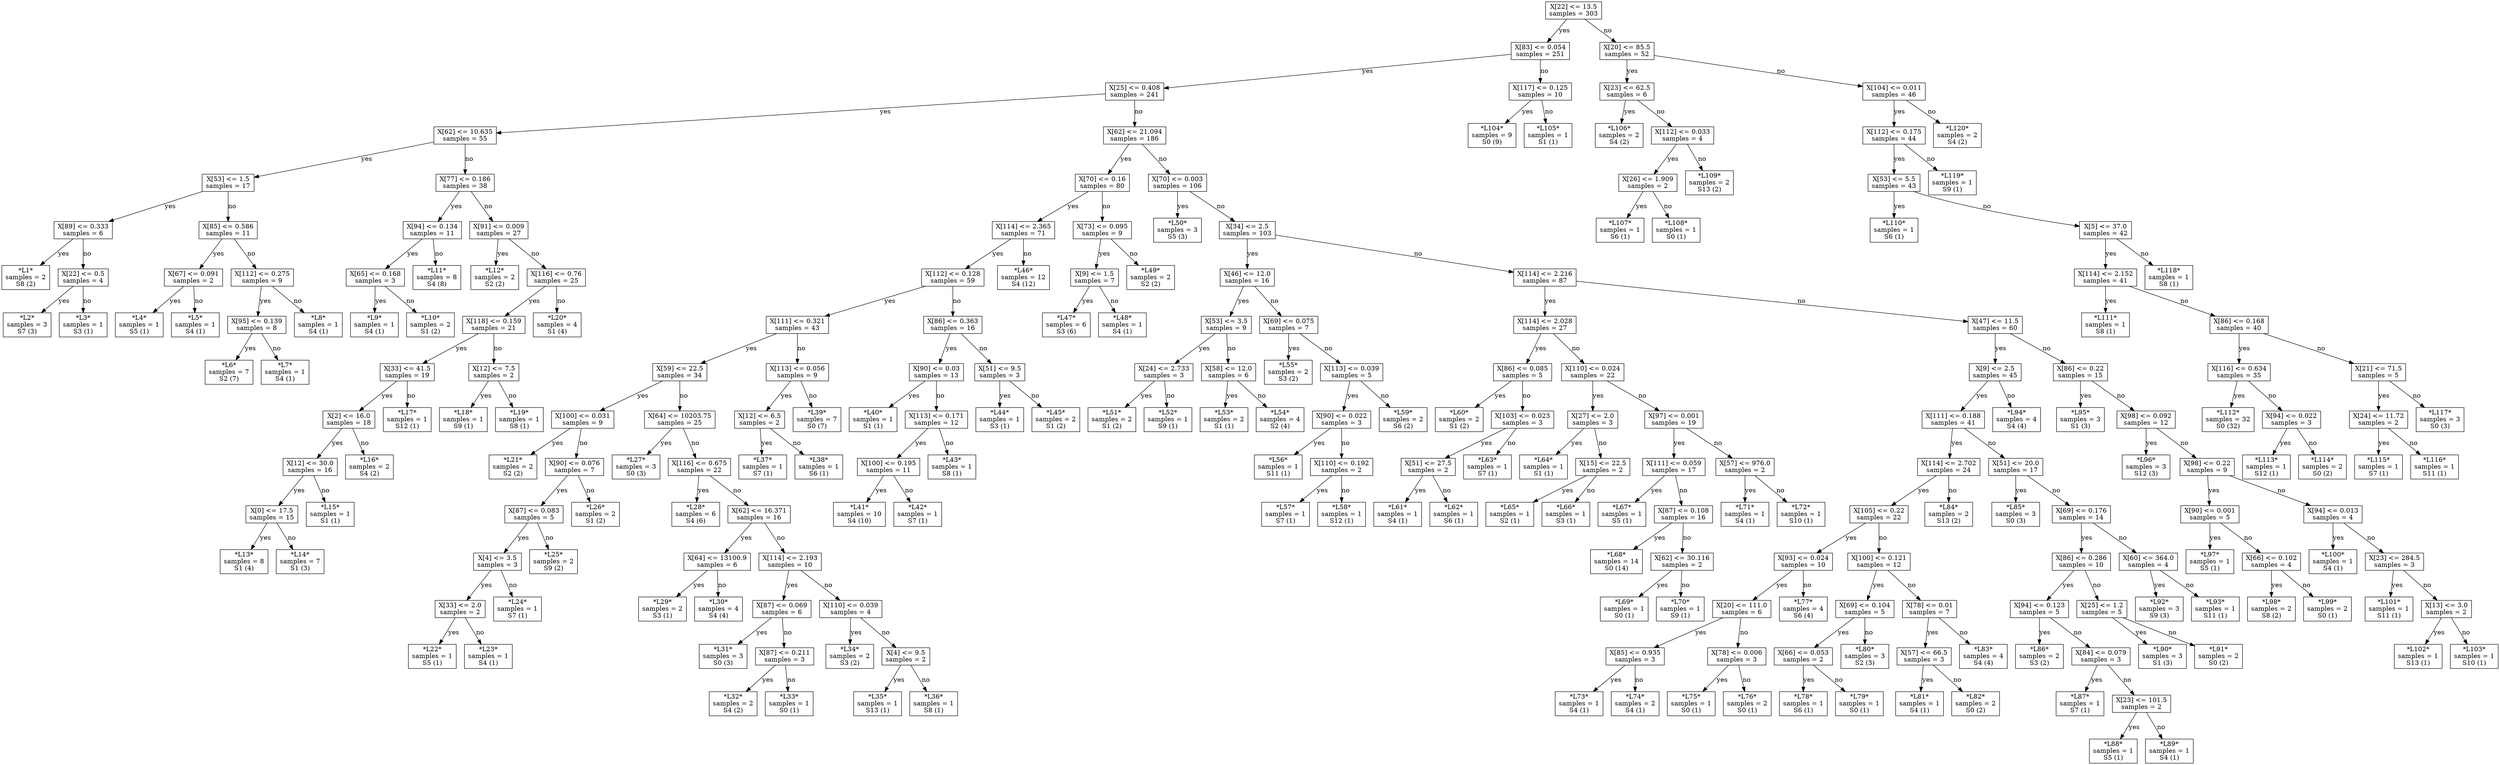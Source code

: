 digraph Tree {
node [shape=box] ;
0 [label="X[22] <= 13.5\nsamples = 303\n"] ;
1 [label="X[83] <= 0.054\nsamples = 251\n"] ;
0 -> 1 [label="yes"];
2 [label="X[25] <= 0.408\nsamples = 241\n"] ;
1 -> 2 [label="yes"];
3 [label="X[62] <= 10.635\nsamples = 55\n"] ;
2 -> 3 [label="yes"];
4 [label="X[53] <= 1.5\nsamples = 17\n"] ;
3 -> 4 [label="yes"];
5 [label="X[89] <= 0.333\nsamples = 6\n"] ;
4 -> 5 [label="yes"];
6 [label="*L1*\nsamples = 2\nS8 (2)\n"] ;
5 -> 6 [label="yes"];
7 [label="X[22] <= 0.5\nsamples = 4\n"] ;
5 -> 7 [label="no"];
8 [label="*L2*\nsamples = 3\nS7 (3)\n"] ;
7 -> 8 [label="yes"];
9 [label="*L3*\nsamples = 1\nS3 (1)\n"] ;
7 -> 9 [label="no"];
10 [label="X[85] <= 0.586\nsamples = 11\n"] ;
4 -> 10 [label="no"];
11 [label="X[67] <= 0.091\nsamples = 2\n"] ;
10 -> 11 [label="yes"];
12 [label="*L4*\nsamples = 1\nS5 (1)\n"] ;
11 -> 12 [label="yes"];
13 [label="*L5*\nsamples = 1\nS4 (1)\n"] ;
11 -> 13 [label="no"];
14 [label="X[112] <= 0.275\nsamples = 9\n"] ;
10 -> 14 [label="no"];
15 [label="X[95] <= 0.139\nsamples = 8\n"] ;
14 -> 15 [label="yes"];
16 [label="*L6*\nsamples = 7\nS2 (7)\n"] ;
15 -> 16 [label="yes"];
17 [label="*L7*\nsamples = 1\nS4 (1)\n"] ;
15 -> 17 [label="no"];
18 [label="*L8*\nsamples = 1\nS4 (1)\n"] ;
14 -> 18 [label="no"];
19 [label="X[77] <= 0.186\nsamples = 38\n"] ;
3 -> 19 [label="no"];
20 [label="X[94] <= 0.134\nsamples = 11\n"] ;
19 -> 20 [label="yes"];
21 [label="X[65] <= 0.168\nsamples = 3\n"] ;
20 -> 21 [label="yes"];
22 [label="*L9*\nsamples = 1\nS4 (1)\n"] ;
21 -> 22 [label="yes"];
23 [label="*L10*\nsamples = 2\nS1 (2)\n"] ;
21 -> 23 [label="no"];
24 [label="*L11*\nsamples = 8\nS4 (8)\n"] ;
20 -> 24 [label="no"];
25 [label="X[91] <= 0.009\nsamples = 27\n"] ;
19 -> 25 [label="no"];
26 [label="*L12*\nsamples = 2\nS2 (2)\n"] ;
25 -> 26 [label="yes"];
27 [label="X[116] <= 0.76\nsamples = 25\n"] ;
25 -> 27 [label="no"];
28 [label="X[118] <= 0.159\nsamples = 21\n"] ;
27 -> 28 [label="yes"];
29 [label="X[33] <= 41.5\nsamples = 19\n"] ;
28 -> 29 [label="yes"];
30 [label="X[2] <= 16.0\nsamples = 18\n"] ;
29 -> 30 [label="yes"];
31 [label="X[12] <= 30.0\nsamples = 16\n"] ;
30 -> 31 [label="yes"];
32 [label="X[0] <= 17.5\nsamples = 15\n"] ;
31 -> 32 [label="yes"];
33 [label="*L13*\nsamples = 8\nS1 (4)\n"] ;
32 -> 33 [label="yes"];
34 [label="*L14*\nsamples = 7\nS1 (3)\n"] ;
32 -> 34 [label="no"];
35 [label="*L15*\nsamples = 1\nS1 (1)\n"] ;
31 -> 35 [label="no"];
36 [label="*L16*\nsamples = 2\nS4 (2)\n"] ;
30 -> 36 [label="no"];
37 [label="*L17*\nsamples = 1\nS12 (1)\n"] ;
29 -> 37 [label="no"];
38 [label="X[12] <= 7.5\nsamples = 2\n"] ;
28 -> 38 [label="no"];
39 [label="*L18*\nsamples = 1\nS9 (1)\n"] ;
38 -> 39 [label="yes"];
40 [label="*L19*\nsamples = 1\nS8 (1)\n"] ;
38 -> 40 [label="no"];
41 [label="*L20*\nsamples = 4\nS1 (4)\n"] ;
27 -> 41 [label="no"];
42 [label="X[62] <= 21.094\nsamples = 186\n"] ;
2 -> 42 [label="no"];
43 [label="X[70] <= 0.16\nsamples = 80\n"] ;
42 -> 43 [label="yes"];
44 [label="X[114] <= 2.365\nsamples = 71\n"] ;
43 -> 44 [label="yes"];
45 [label="X[112] <= 0.128\nsamples = 59\n"] ;
44 -> 45 [label="yes"];
46 [label="X[111] <= 0.321\nsamples = 43\n"] ;
45 -> 46 [label="yes"];
47 [label="X[59] <= 22.5\nsamples = 34\n"] ;
46 -> 47 [label="yes"];
48 [label="X[100] <= 0.031\nsamples = 9\n"] ;
47 -> 48 [label="yes"];
49 [label="*L21*\nsamples = 2\nS2 (2)\n"] ;
48 -> 49 [label="yes"];
50 [label="X[90] <= 0.076\nsamples = 7\n"] ;
48 -> 50 [label="no"];
51 [label="X[87] <= 0.083\nsamples = 5\n"] ;
50 -> 51 [label="yes"];
52 [label="X[4] <= 3.5\nsamples = 3\n"] ;
51 -> 52 [label="yes"];
53 [label="X[33] <= 2.0\nsamples = 2\n"] ;
52 -> 53 [label="yes"];
54 [label="*L22*\nsamples = 1\nS5 (1)\n"] ;
53 -> 54 [label="yes"];
55 [label="*L23*\nsamples = 1\nS4 (1)\n"] ;
53 -> 55 [label="no"];
56 [label="*L24*\nsamples = 1\nS7 (1)\n"] ;
52 -> 56 [label="no"];
57 [label="*L25*\nsamples = 2\nS9 (2)\n"] ;
51 -> 57 [label="no"];
58 [label="*L26*\nsamples = 2\nS1 (2)\n"] ;
50 -> 58 [label="no"];
59 [label="X[64] <= 10203.75\nsamples = 25\n"] ;
47 -> 59 [label="no"];
60 [label="*L27*\nsamples = 3\nS0 (3)\n"] ;
59 -> 60 [label="yes"];
61 [label="X[116] <= 0.675\nsamples = 22\n"] ;
59 -> 61 [label="no"];
62 [label="*L28*\nsamples = 6\nS4 (6)\n"] ;
61 -> 62 [label="yes"];
63 [label="X[62] <= 16.371\nsamples = 16\n"] ;
61 -> 63 [label="no"];
64 [label="X[64] <= 13100.9\nsamples = 6\n"] ;
63 -> 64 [label="yes"];
65 [label="*L29*\nsamples = 2\nS3 (1)\n"] ;
64 -> 65 [label="yes"];
66 [label="*L30*\nsamples = 4\nS4 (4)\n"] ;
64 -> 66 [label="no"];
67 [label="X[114] <= 2.193\nsamples = 10\n"] ;
63 -> 67 [label="no"];
68 [label="X[87] <= 0.069\nsamples = 6\n"] ;
67 -> 68 [label="yes"];
69 [label="*L31*\nsamples = 3\nS0 (3)\n"] ;
68 -> 69 [label="yes"];
70 [label="X[87] <= 0.211\nsamples = 3\n"] ;
68 -> 70 [label="no"];
71 [label="*L32*\nsamples = 2\nS4 (2)\n"] ;
70 -> 71 [label="yes"];
72 [label="*L33*\nsamples = 1\nS0 (1)\n"] ;
70 -> 72 [label="no"];
73 [label="X[110] <= 0.039\nsamples = 4\n"] ;
67 -> 73 [label="no"];
74 [label="*L34*\nsamples = 2\nS3 (2)\n"] ;
73 -> 74 [label="yes"];
75 [label="X[4] <= 9.5\nsamples = 2\n"] ;
73 -> 75 [label="no"];
76 [label="*L35*\nsamples = 1\nS13 (1)\n"] ;
75 -> 76 [label="yes"];
77 [label="*L36*\nsamples = 1\nS8 (1)\n"] ;
75 -> 77 [label="no"];
78 [label="X[113] <= 0.056\nsamples = 9\n"] ;
46 -> 78 [label="no"];
79 [label="X[12] <= 6.5\nsamples = 2\n"] ;
78 -> 79 [label="yes"];
80 [label="*L37*\nsamples = 1\nS7 (1)\n"] ;
79 -> 80 [label="yes"];
81 [label="*L38*\nsamples = 1\nS6 (1)\n"] ;
79 -> 81 [label="no"];
82 [label="*L39*\nsamples = 7\nS0 (7)\n"] ;
78 -> 82 [label="no"];
83 [label="X[86] <= 0.363\nsamples = 16\n"] ;
45 -> 83 [label="no"];
84 [label="X[90] <= 0.03\nsamples = 13\n"] ;
83 -> 84 [label="yes"];
85 [label="*L40*\nsamples = 1\nS1 (1)\n"] ;
84 -> 85 [label="yes"];
86 [label="X[113] <= 0.171\nsamples = 12\n"] ;
84 -> 86 [label="no"];
87 [label="X[100] <= 0.195\nsamples = 11\n"] ;
86 -> 87 [label="yes"];
88 [label="*L41*\nsamples = 10\nS4 (10)\n"] ;
87 -> 88 [label="yes"];
89 [label="*L42*\nsamples = 1\nS7 (1)\n"] ;
87 -> 89 [label="no"];
90 [label="*L43*\nsamples = 1\nS8 (1)\n"] ;
86 -> 90 [label="no"];
91 [label="X[51] <= 9.5\nsamples = 3\n"] ;
83 -> 91 [label="no"];
92 [label="*L44*\nsamples = 1\nS3 (1)\n"] ;
91 -> 92 [label="yes"];
93 [label="*L45*\nsamples = 2\nS1 (2)\n"] ;
91 -> 93 [label="no"];
94 [label="*L46*\nsamples = 12\nS4 (12)\n"] ;
44 -> 94 [label="no"];
95 [label="X[73] <= 0.095\nsamples = 9\n"] ;
43 -> 95 [label="no"];
96 [label="X[9] <= 1.5\nsamples = 7\n"] ;
95 -> 96 [label="yes"];
97 [label="*L47*\nsamples = 6\nS3 (6)\n"] ;
96 -> 97 [label="yes"];
98 [label="*L48*\nsamples = 1\nS4 (1)\n"] ;
96 -> 98 [label="no"];
99 [label="*L49*\nsamples = 2\nS2 (2)\n"] ;
95 -> 99 [label="no"];
100 [label="X[70] <= 0.003\nsamples = 106\n"] ;
42 -> 100 [label="no"];
101 [label="*L50*\nsamples = 3\nS5 (3)\n"] ;
100 -> 101 [label="yes"];
102 [label="X[34] <= 2.5\nsamples = 103\n"] ;
100 -> 102 [label="no"];
103 [label="X[46] <= 12.0\nsamples = 16\n"] ;
102 -> 103 [label="yes"];
104 [label="X[53] <= 3.5\nsamples = 9\n"] ;
103 -> 104 [label="yes"];
105 [label="X[24] <= 2.733\nsamples = 3\n"] ;
104 -> 105 [label="yes"];
106 [label="*L51*\nsamples = 2\nS1 (2)\n"] ;
105 -> 106 [label="yes"];
107 [label="*L52*\nsamples = 1\nS9 (1)\n"] ;
105 -> 107 [label="no"];
108 [label="X[58] <= 12.0\nsamples = 6\n"] ;
104 -> 108 [label="no"];
109 [label="*L53*\nsamples = 2\nS1 (1)\n"] ;
108 -> 109 [label="yes"];
110 [label="*L54*\nsamples = 4\nS2 (4)\n"] ;
108 -> 110 [label="no"];
111 [label="X[69] <= 0.075\nsamples = 7\n"] ;
103 -> 111 [label="no"];
112 [label="*L55*\nsamples = 2\nS3 (2)\n"] ;
111 -> 112 [label="yes"];
113 [label="X[113] <= 0.039\nsamples = 5\n"] ;
111 -> 113 [label="no"];
114 [label="X[90] <= 0.022\nsamples = 3\n"] ;
113 -> 114 [label="yes"];
115 [label="*L56*\nsamples = 1\nS11 (1)\n"] ;
114 -> 115 [label="yes"];
116 [label="X[110] <= 0.192\nsamples = 2\n"] ;
114 -> 116 [label="no"];
117 [label="*L57*\nsamples = 1\nS7 (1)\n"] ;
116 -> 117 [label="yes"];
118 [label="*L58*\nsamples = 1\nS12 (1)\n"] ;
116 -> 118 [label="no"];
119 [label="*L59*\nsamples = 2\nS6 (2)\n"] ;
113 -> 119 [label="no"];
120 [label="X[114] <= 2.216\nsamples = 87\n"] ;
102 -> 120 [label="no"];
121 [label="X[114] <= 2.028\nsamples = 27\n"] ;
120 -> 121 [label="yes"];
122 [label="X[86] <= 0.085\nsamples = 5\n"] ;
121 -> 122 [label="yes"];
123 [label="*L60*\nsamples = 2\nS1 (2)\n"] ;
122 -> 123 [label="yes"];
124 [label="X[103] <= 0.023\nsamples = 3\n"] ;
122 -> 124 [label="no"];
125 [label="X[51] <= 27.5\nsamples = 2\n"] ;
124 -> 125 [label="yes"];
126 [label="*L61*\nsamples = 1\nS4 (1)\n"] ;
125 -> 126 [label="yes"];
127 [label="*L62*\nsamples = 1\nS6 (1)\n"] ;
125 -> 127 [label="no"];
128 [label="*L63*\nsamples = 1\nS7 (1)\n"] ;
124 -> 128 [label="no"];
129 [label="X[110] <= 0.024\nsamples = 22\n"] ;
121 -> 129 [label="no"];
130 [label="X[27] <= 2.0\nsamples = 3\n"] ;
129 -> 130 [label="yes"];
131 [label="*L64*\nsamples = 1\nS1 (1)\n"] ;
130 -> 131 [label="yes"];
132 [label="X[15] <= 22.5\nsamples = 2\n"] ;
130 -> 132 [label="no"];
133 [label="*L65*\nsamples = 1\nS2 (1)\n"] ;
132 -> 133 [label="yes"];
134 [label="*L66*\nsamples = 1\nS3 (1)\n"] ;
132 -> 134 [label="no"];
135 [label="X[97] <= 0.001\nsamples = 19\n"] ;
129 -> 135 [label="no"];
136 [label="X[111] <= 0.059\nsamples = 17\n"] ;
135 -> 136 [label="yes"];
137 [label="*L67*\nsamples = 1\nS5 (1)\n"] ;
136 -> 137 [label="yes"];
138 [label="X[87] <= 0.108\nsamples = 16\n"] ;
136 -> 138 [label="no"];
139 [label="*L68*\nsamples = 14\nS0 (14)\n"] ;
138 -> 139 [label="yes"];
140 [label="X[62] <= 30.116\nsamples = 2\n"] ;
138 -> 140 [label="no"];
141 [label="*L69*\nsamples = 1\nS0 (1)\n"] ;
140 -> 141 [label="yes"];
142 [label="*L70*\nsamples = 1\nS9 (1)\n"] ;
140 -> 142 [label="no"];
143 [label="X[57] <= 976.0\nsamples = 2\n"] ;
135 -> 143 [label="no"];
144 [label="*L71*\nsamples = 1\nS4 (1)\n"] ;
143 -> 144 [label="yes"];
145 [label="*L72*\nsamples = 1\nS10 (1)\n"] ;
143 -> 145 [label="no"];
146 [label="X[47] <= 11.5\nsamples = 60\n"] ;
120 -> 146 [label="no"];
147 [label="X[9] <= 2.5\nsamples = 45\n"] ;
146 -> 147 [label="yes"];
148 [label="X[111] <= 0.188\nsamples = 41\n"] ;
147 -> 148 [label="yes"];
149 [label="X[114] <= 2.702\nsamples = 24\n"] ;
148 -> 149 [label="yes"];
150 [label="X[105] <= 0.22\nsamples = 22\n"] ;
149 -> 150 [label="yes"];
151 [label="X[93] <= 0.024\nsamples = 10\n"] ;
150 -> 151 [label="yes"];
152 [label="X[20] <= 111.0\nsamples = 6\n"] ;
151 -> 152 [label="yes"];
153 [label="X[85] <= 0.935\nsamples = 3\n"] ;
152 -> 153 [label="yes"];
154 [label="*L73*\nsamples = 1\nS4 (1)\n"] ;
153 -> 154 [label="yes"];
155 [label="*L74*\nsamples = 2\nS4 (1)\n"] ;
153 -> 155 [label="no"];
156 [label="X[78] <= 0.006\nsamples = 3\n"] ;
152 -> 156 [label="no"];
157 [label="*L75*\nsamples = 1\nS0 (1)\n"] ;
156 -> 157 [label="yes"];
158 [label="*L76*\nsamples = 2\nS0 (1)\n"] ;
156 -> 158 [label="no"];
159 [label="*L77*\nsamples = 4\nS6 (4)\n"] ;
151 -> 159 [label="no"];
160 [label="X[100] <= 0.121\nsamples = 12\n"] ;
150 -> 160 [label="no"];
161 [label="X[69] <= 0.104\nsamples = 5\n"] ;
160 -> 161 [label="yes"];
162 [label="X[66] <= 0.053\nsamples = 2\n"] ;
161 -> 162 [label="yes"];
163 [label="*L78*\nsamples = 1\nS6 (1)\n"] ;
162 -> 163 [label="yes"];
164 [label="*L79*\nsamples = 1\nS0 (1)\n"] ;
162 -> 164 [label="no"];
165 [label="*L80*\nsamples = 3\nS2 (3)\n"] ;
161 -> 165 [label="no"];
166 [label="X[78] <= 0.01\nsamples = 7\n"] ;
160 -> 166 [label="no"];
167 [label="X[57] <= 66.5\nsamples = 3\n"] ;
166 -> 167 [label="yes"];
168 [label="*L81*\nsamples = 1\nS4 (1)\n"] ;
167 -> 168 [label="yes"];
169 [label="*L82*\nsamples = 2\nS0 (2)\n"] ;
167 -> 169 [label="no"];
170 [label="*L83*\nsamples = 4\nS4 (4)\n"] ;
166 -> 170 [label="no"];
171 [label="*L84*\nsamples = 2\nS13 (2)\n"] ;
149 -> 171 [label="no"];
172 [label="X[51] <= 20.0\nsamples = 17\n"] ;
148 -> 172 [label="no"];
173 [label="*L85*\nsamples = 3\nS0 (3)\n"] ;
172 -> 173 [label="yes"];
174 [label="X[69] <= 0.176\nsamples = 14\n"] ;
172 -> 174 [label="no"];
175 [label="X[86] <= 0.286\nsamples = 10\n"] ;
174 -> 175 [label="yes"];
176 [label="X[94] <= 0.123\nsamples = 5\n"] ;
175 -> 176 [label="yes"];
177 [label="*L86*\nsamples = 2\nS3 (2)\n"] ;
176 -> 177 [label="yes"];
178 [label="X[84] <= 0.079\nsamples = 3\n"] ;
176 -> 178 [label="no"];
179 [label="*L87*\nsamples = 1\nS7 (1)\n"] ;
178 -> 179 [label="yes"];
180 [label="X[23] <= 101.5\nsamples = 2\n"] ;
178 -> 180 [label="no"];
181 [label="*L88*\nsamples = 1\nS5 (1)\n"] ;
180 -> 181 [label="yes"];
182 [label="*L89*\nsamples = 1\nS4 (1)\n"] ;
180 -> 182 [label="no"];
183 [label="X[25] <= 1.2\nsamples = 5\n"] ;
175 -> 183 [label="no"];
184 [label="*L90*\nsamples = 3\nS1 (3)\n"] ;
183 -> 184 [label="yes"];
185 [label="*L91*\nsamples = 2\nS0 (2)\n"] ;
183 -> 185 [label="no"];
186 [label="X[60] <= 364.0\nsamples = 4\n"] ;
174 -> 186 [label="no"];
187 [label="*L92*\nsamples = 3\nS9 (3)\n"] ;
186 -> 187 [label="yes"];
188 [label="*L93*\nsamples = 1\nS11 (1)\n"] ;
186 -> 188 [label="no"];
189 [label="*L94*\nsamples = 4\nS4 (4)\n"] ;
147 -> 189 [label="no"];
190 [label="X[86] <= 0.22\nsamples = 15\n"] ;
146 -> 190 [label="no"];
191 [label="*L95*\nsamples = 3\nS1 (3)\n"] ;
190 -> 191 [label="yes"];
192 [label="X[98] <= 0.092\nsamples = 12\n"] ;
190 -> 192 [label="no"];
193 [label="*L96*\nsamples = 3\nS12 (3)\n"] ;
192 -> 193 [label="yes"];
194 [label="X[98] <= 0.22\nsamples = 9\n"] ;
192 -> 194 [label="no"];
195 [label="X[90] <= 0.001\nsamples = 5\n"] ;
194 -> 195 [label="yes"];
196 [label="*L97*\nsamples = 1\nS5 (1)\n"] ;
195 -> 196 [label="yes"];
197 [label="X[66] <= 0.102\nsamples = 4\n"] ;
195 -> 197 [label="no"];
198 [label="*L98*\nsamples = 2\nS8 (2)\n"] ;
197 -> 198 [label="yes"];
199 [label="*L99*\nsamples = 2\nS0 (1)\n"] ;
197 -> 199 [label="no"];
200 [label="X[94] <= 0.013\nsamples = 4\n"] ;
194 -> 200 [label="no"];
201 [label="*L100*\nsamples = 1\nS4 (1)\n"] ;
200 -> 201 [label="yes"];
202 [label="X[23] <= 284.5\nsamples = 3\n"] ;
200 -> 202 [label="no"];
203 [label="*L101*\nsamples = 1\nS11 (1)\n"] ;
202 -> 203 [label="yes"];
204 [label="X[13] <= 3.0\nsamples = 2\n"] ;
202 -> 204 [label="no"];
205 [label="*L102*\nsamples = 1\nS13 (1)\n"] ;
204 -> 205 [label="yes"];
206 [label="*L103*\nsamples = 1\nS10 (1)\n"] ;
204 -> 206 [label="no"];
207 [label="X[117] <= 0.125\nsamples = 10\n"] ;
1 -> 207 [label="no"];
208 [label="*L104*\nsamples = 9\nS0 (9)\n"] ;
207 -> 208 [label="yes"];
209 [label="*L105*\nsamples = 1\nS1 (1)\n"] ;
207 -> 209 [label="no"];
210 [label="X[20] <= 85.5\nsamples = 52\n"] ;
0 -> 210 [label="no"];
211 [label="X[23] <= 62.5\nsamples = 6\n"] ;
210 -> 211 [label="yes"];
212 [label="*L106*\nsamples = 2\nS4 (2)\n"] ;
211 -> 212 [label="yes"];
213 [label="X[112] <= 0.033\nsamples = 4\n"] ;
211 -> 213 [label="no"];
214 [label="X[26] <= 1.909\nsamples = 2\n"] ;
213 -> 214 [label="yes"];
215 [label="*L107*\nsamples = 1\nS6 (1)\n"] ;
214 -> 215 [label="yes"];
216 [label="*L108*\nsamples = 1\nS0 (1)\n"] ;
214 -> 216 [label="no"];
217 [label="*L109*\nsamples = 2\nS13 (2)\n"] ;
213 -> 217 [label="no"];
218 [label="X[104] <= 0.011\nsamples = 46\n"] ;
210 -> 218 [label="no"];
219 [label="X[112] <= 0.175\nsamples = 44\n"] ;
218 -> 219 [label="yes"];
220 [label="X[53] <= 5.5\nsamples = 43\n"] ;
219 -> 220 [label="yes"];
221 [label="*L110*\nsamples = 1\nS6 (1)\n"] ;
220 -> 221 [label="yes"];
222 [label="X[5] <= 37.0\nsamples = 42\n"] ;
220 -> 222 [label="no"];
223 [label="X[114] <= 2.152\nsamples = 41\n"] ;
222 -> 223 [label="yes"];
224 [label="*L111*\nsamples = 1\nS8 (1)\n"] ;
223 -> 224 [label="yes"];
225 [label="X[86] <= 0.168\nsamples = 40\n"] ;
223 -> 225 [label="no"];
226 [label="X[116] <= 0.634\nsamples = 35\n"] ;
225 -> 226 [label="yes"];
227 [label="*L112*\nsamples = 32\nS0 (32)\n"] ;
226 -> 227 [label="yes"];
228 [label="X[94] <= 0.022\nsamples = 3\n"] ;
226 -> 228 [label="no"];
229 [label="*L113*\nsamples = 1\nS12 (1)\n"] ;
228 -> 229 [label="yes"];
230 [label="*L114*\nsamples = 2\nS0 (2)\n"] ;
228 -> 230 [label="no"];
231 [label="X[21] <= 71.5\nsamples = 5\n"] ;
225 -> 231 [label="no"];
232 [label="X[24] <= 11.72\nsamples = 2\n"] ;
231 -> 232 [label="yes"];
233 [label="*L115*\nsamples = 1\nS7 (1)\n"] ;
232 -> 233 [label="yes"];
234 [label="*L116*\nsamples = 1\nS11 (1)\n"] ;
232 -> 234 [label="no"];
235 [label="*L117*\nsamples = 3\nS0 (3)\n"] ;
231 -> 235 [label="no"];
236 [label="*L118*\nsamples = 1\nS8 (1)\n"] ;
222 -> 236 [label="no"];
237 [label="*L119*\nsamples = 1\nS9 (1)\n"] ;
219 -> 237 [label="no"];
238 [label="*L120*\nsamples = 2\nS4 (2)\n"] ;
218 -> 238 [label="no"];
}
